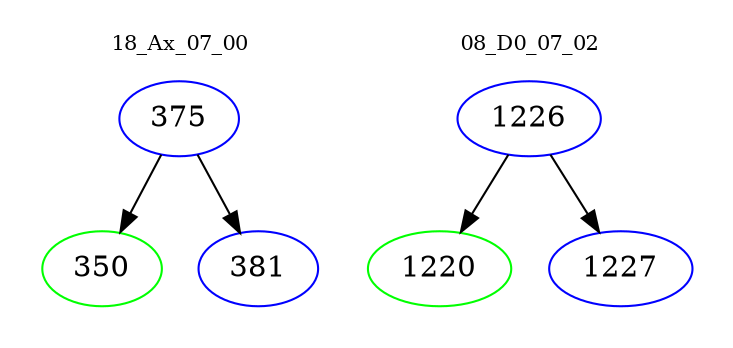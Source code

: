 digraph{
subgraph cluster_0 {
color = white
label = "18_Ax_07_00";
fontsize=10;
T0_375 [label="375", color="blue"]
T0_375 -> T0_350 [color="black"]
T0_350 [label="350", color="green"]
T0_375 -> T0_381 [color="black"]
T0_381 [label="381", color="blue"]
}
subgraph cluster_1 {
color = white
label = "08_D0_07_02";
fontsize=10;
T1_1226 [label="1226", color="blue"]
T1_1226 -> T1_1220 [color="black"]
T1_1220 [label="1220", color="green"]
T1_1226 -> T1_1227 [color="black"]
T1_1227 [label="1227", color="blue"]
}
}
